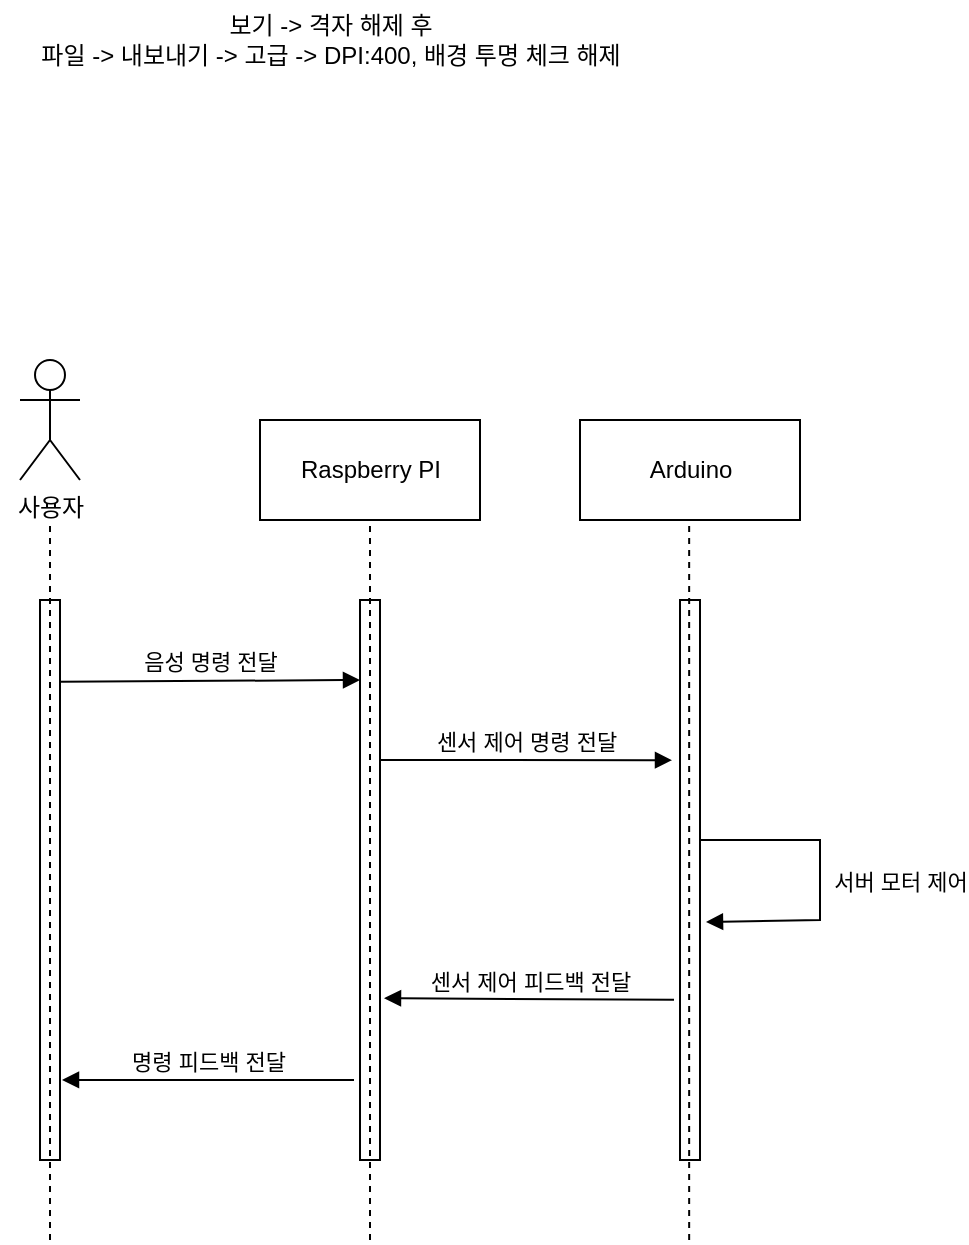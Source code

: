 <mxfile version="20.6.1" type="device" pages="10"><diagram id="wmLGv0TpYNgaJR1kt821" name="창문 제어기능"><mxGraphModel dx="981" dy="591" grid="0" gridSize="10" guides="1" tooltips="1" connect="1" arrows="1" fold="1" page="1" pageScale="1" pageWidth="1654" pageHeight="1169" math="0" shadow="0"><root><mxCell id="0"/><mxCell id="1" parent="0"/><mxCell id="s-R3d4tDaHIvIEphURRv-1" value="사용자" style="shape=umlActor;verticalLabelPosition=bottom;verticalAlign=top;html=1;outlineConnect=0;" vertex="1" parent="1"><mxGeometry x="270" y="280" width="30" height="60" as="geometry"/></mxCell><mxCell id="s-R3d4tDaHIvIEphURRv-2" value="" style="html=1;points=[];perimeter=orthogonalPerimeter;" vertex="1" parent="1"><mxGeometry x="280" y="400" width="10" height="280" as="geometry"/></mxCell><mxCell id="s-R3d4tDaHIvIEphURRv-3" value="" style="html=1;points=[];perimeter=orthogonalPerimeter;" vertex="1" parent="1"><mxGeometry x="440" y="400" width="10" height="280" as="geometry"/></mxCell><mxCell id="s-R3d4tDaHIvIEphURRv-4" value="" style="html=1;points=[];perimeter=orthogonalPerimeter;" vertex="1" parent="1"><mxGeometry x="600" y="400" width="10" height="280" as="geometry"/></mxCell><mxCell id="s-R3d4tDaHIvIEphURRv-5" value="Raspberry PI" style="html=1;" vertex="1" parent="1"><mxGeometry x="390" y="310" width="110" height="50" as="geometry"/></mxCell><mxCell id="s-R3d4tDaHIvIEphURRv-6" value="Arduino" style="html=1;" vertex="1" parent="1"><mxGeometry x="550" y="310" width="110" height="50" as="geometry"/></mxCell><mxCell id="s-R3d4tDaHIvIEphURRv-7" value="음성 명령 전달" style="html=1;verticalAlign=bottom;endArrow=block;rounded=0;exitX=1;exitY=0.146;exitDx=0;exitDy=0;exitPerimeter=0;" edge="1" parent="1" source="s-R3d4tDaHIvIEphURRv-2"><mxGeometry width="80" relative="1" as="geometry"><mxPoint x="300" y="440" as="sourcePoint"/><mxPoint x="440" y="440" as="targetPoint"/></mxGeometry></mxCell><mxCell id="s-R3d4tDaHIvIEphURRv-10" value="센서 제어 명령 전달" style="html=1;verticalAlign=bottom;endArrow=block;rounded=0;entryX=-0.4;entryY=0.286;entryDx=0;entryDy=0;entryPerimeter=0;" edge="1" parent="1" target="s-R3d4tDaHIvIEphURRv-4"><mxGeometry width="80" relative="1" as="geometry"><mxPoint x="450" y="480" as="sourcePoint"/><mxPoint x="530" y="480" as="targetPoint"/></mxGeometry></mxCell><mxCell id="s-R3d4tDaHIvIEphURRv-11" value="서버 모터 제어" style="html=1;verticalAlign=bottom;endArrow=block;rounded=0;entryX=1.3;entryY=0.575;entryDx=0;entryDy=0;entryPerimeter=0;" edge="1" parent="1" target="s-R3d4tDaHIvIEphURRv-4"><mxGeometry x="0.146" y="40" width="80" relative="1" as="geometry"><mxPoint x="610" y="520" as="sourcePoint"/><mxPoint x="620" y="560" as="targetPoint"/><Array as="points"><mxPoint x="670" y="520"/><mxPoint x="670" y="560"/></Array><mxPoint as="offset"/></mxGeometry></mxCell><mxCell id="s-R3d4tDaHIvIEphURRv-12" value="센서 제어 피드백 전달" style="html=1;verticalAlign=bottom;endArrow=block;rounded=0;exitX=-0.3;exitY=0.714;exitDx=0;exitDy=0;exitPerimeter=0;entryX=1.2;entryY=0.711;entryDx=0;entryDy=0;entryPerimeter=0;" edge="1" parent="1" source="s-R3d4tDaHIvIEphURRv-4" target="s-R3d4tDaHIvIEphURRv-3"><mxGeometry width="80" relative="1" as="geometry"><mxPoint x="480" y="530" as="sourcePoint"/><mxPoint x="560" y="530" as="targetPoint"/></mxGeometry></mxCell><mxCell id="s-R3d4tDaHIvIEphURRv-13" value="명령 피드백 전달" style="html=1;verticalAlign=bottom;endArrow=block;rounded=0;exitX=-0.3;exitY=0.857;exitDx=0;exitDy=0;exitPerimeter=0;entryX=1.1;entryY=0.857;entryDx=0;entryDy=0;entryPerimeter=0;" edge="1" parent="1" source="s-R3d4tDaHIvIEphURRv-3" target="s-R3d4tDaHIvIEphURRv-2"><mxGeometry width="80" relative="1" as="geometry"><mxPoint x="480" y="530" as="sourcePoint"/><mxPoint x="560" y="530" as="targetPoint"/></mxGeometry></mxCell><mxCell id="s-R3d4tDaHIvIEphURRv-14" value="" style="endArrow=none;dashed=1;html=1;rounded=0;" edge="1" parent="1"><mxGeometry width="50" height="50" relative="1" as="geometry"><mxPoint x="285" y="720" as="sourcePoint"/><mxPoint x="285" y="360" as="targetPoint"/></mxGeometry></mxCell><mxCell id="s-R3d4tDaHIvIEphURRv-15" value="" style="endArrow=none;dashed=1;html=1;rounded=0;entryX=0.5;entryY=1;entryDx=0;entryDy=0;" edge="1" parent="1" target="s-R3d4tDaHIvIEphURRv-5"><mxGeometry width="50" height="50" relative="1" as="geometry"><mxPoint x="445" y="720" as="sourcePoint"/><mxPoint x="440" y="360" as="targetPoint"/></mxGeometry></mxCell><mxCell id="s-R3d4tDaHIvIEphURRv-18" value="" style="endArrow=none;dashed=1;html=1;rounded=0;entryX=0.5;entryY=1;entryDx=0;entryDy=0;" edge="1" parent="1"><mxGeometry width="50" height="50" relative="1" as="geometry"><mxPoint x="604.58" y="720" as="sourcePoint"/><mxPoint x="604.58" y="360" as="targetPoint"/></mxGeometry></mxCell><mxCell id="-oqEJYpFoxQh2UPsrBzU-1" value="보기 -&amp;gt; 격자 해제 후&lt;br&gt;파일 -&amp;gt; 내보내기 -&amp;gt; 고급 -&amp;gt; DPI:400, 배경 투명 체크 해제" style="text;html=1;align=center;verticalAlign=middle;resizable=0;points=[];autosize=1;strokeColor=none;fillColor=none;" vertex="1" parent="1"><mxGeometry x="260" y="100" width="330" height="40" as="geometry"/></mxCell></root></mxGraphModel></diagram><diagram id="ioVEjk2s2WCafTVOoAMS" name="가스밸브제어기능"><mxGraphModel dx="1422" dy="857" grid="0" gridSize="10" guides="1" tooltips="1" connect="1" arrows="1" fold="1" page="1" pageScale="1" pageWidth="1654" pageHeight="1169" math="0" shadow="0"><root><mxCell id="0"/><mxCell id="1" parent="0"/><mxCell id="SidxQWTltb7V5ev3fZ7H-1" value="사용자" style="shape=umlActor;verticalLabelPosition=bottom;verticalAlign=top;html=1;outlineConnect=0;" vertex="1" parent="1"><mxGeometry x="270" y="280" width="30" height="60" as="geometry"/></mxCell><mxCell id="SidxQWTltb7V5ev3fZ7H-2" value="" style="html=1;points=[];perimeter=orthogonalPerimeter;" vertex="1" parent="1"><mxGeometry x="280" y="400" width="10" height="280" as="geometry"/></mxCell><mxCell id="SidxQWTltb7V5ev3fZ7H-3" value="" style="html=1;points=[];perimeter=orthogonalPerimeter;" vertex="1" parent="1"><mxGeometry x="440" y="400" width="10" height="280" as="geometry"/></mxCell><mxCell id="SidxQWTltb7V5ev3fZ7H-4" value="" style="html=1;points=[];perimeter=orthogonalPerimeter;" vertex="1" parent="1"><mxGeometry x="600" y="400" width="10" height="280" as="geometry"/></mxCell><mxCell id="SidxQWTltb7V5ev3fZ7H-5" value="Raspberry PI" style="html=1;" vertex="1" parent="1"><mxGeometry x="390" y="310" width="110" height="50" as="geometry"/></mxCell><mxCell id="SidxQWTltb7V5ev3fZ7H-6" value="Arduino" style="html=1;" vertex="1" parent="1"><mxGeometry x="550" y="310" width="110" height="50" as="geometry"/></mxCell><mxCell id="SidxQWTltb7V5ev3fZ7H-7" value="음성 명령 전달" style="html=1;verticalAlign=bottom;endArrow=block;rounded=0;exitX=1;exitY=0.146;exitDx=0;exitDy=0;exitPerimeter=0;" edge="1" parent="1" source="SidxQWTltb7V5ev3fZ7H-2"><mxGeometry width="80" relative="1" as="geometry"><mxPoint x="300" y="440" as="sourcePoint"/><mxPoint x="440" y="440" as="targetPoint"/></mxGeometry></mxCell><mxCell id="SidxQWTltb7V5ev3fZ7H-8" value="센서 제어 명령 전달" style="html=1;verticalAlign=bottom;endArrow=block;rounded=0;entryX=-0.4;entryY=0.286;entryDx=0;entryDy=0;entryPerimeter=0;" edge="1" parent="1" target="SidxQWTltb7V5ev3fZ7H-4"><mxGeometry width="80" relative="1" as="geometry"><mxPoint x="450" y="480" as="sourcePoint"/><mxPoint x="530" y="480" as="targetPoint"/></mxGeometry></mxCell><mxCell id="SidxQWTltb7V5ev3fZ7H-9" value="서버 모터 제어" style="html=1;verticalAlign=bottom;endArrow=block;rounded=0;entryX=1.3;entryY=0.575;entryDx=0;entryDy=0;entryPerimeter=0;" edge="1" parent="1" target="SidxQWTltb7V5ev3fZ7H-4"><mxGeometry x="0.146" y="40" width="80" relative="1" as="geometry"><mxPoint x="610" y="520" as="sourcePoint"/><mxPoint x="620" y="560" as="targetPoint"/><Array as="points"><mxPoint x="670" y="520"/><mxPoint x="670" y="560"/></Array><mxPoint as="offset"/></mxGeometry></mxCell><mxCell id="SidxQWTltb7V5ev3fZ7H-10" value="센서 제어 피드백 전달" style="html=1;verticalAlign=bottom;endArrow=block;rounded=0;exitX=-0.3;exitY=0.714;exitDx=0;exitDy=0;exitPerimeter=0;entryX=1.2;entryY=0.711;entryDx=0;entryDy=0;entryPerimeter=0;" edge="1" parent="1" source="SidxQWTltb7V5ev3fZ7H-4" target="SidxQWTltb7V5ev3fZ7H-3"><mxGeometry width="80" relative="1" as="geometry"><mxPoint x="480" y="530" as="sourcePoint"/><mxPoint x="560" y="530" as="targetPoint"/></mxGeometry></mxCell><mxCell id="SidxQWTltb7V5ev3fZ7H-11" value="명령 피드백 전달" style="html=1;verticalAlign=bottom;endArrow=block;rounded=0;exitX=-0.3;exitY=0.857;exitDx=0;exitDy=0;exitPerimeter=0;entryX=1.1;entryY=0.857;entryDx=0;entryDy=0;entryPerimeter=0;" edge="1" parent="1" source="SidxQWTltb7V5ev3fZ7H-3" target="SidxQWTltb7V5ev3fZ7H-2"><mxGeometry width="80" relative="1" as="geometry"><mxPoint x="480" y="530" as="sourcePoint"/><mxPoint x="560" y="530" as="targetPoint"/></mxGeometry></mxCell><mxCell id="SidxQWTltb7V5ev3fZ7H-12" value="" style="endArrow=none;dashed=1;html=1;rounded=0;" edge="1" parent="1"><mxGeometry width="50" height="50" relative="1" as="geometry"><mxPoint x="285" y="720" as="sourcePoint"/><mxPoint x="285" y="360.0" as="targetPoint"/></mxGeometry></mxCell><mxCell id="SidxQWTltb7V5ev3fZ7H-13" value="" style="endArrow=none;dashed=1;html=1;rounded=0;entryX=0.5;entryY=1;entryDx=0;entryDy=0;" edge="1" parent="1" target="SidxQWTltb7V5ev3fZ7H-5"><mxGeometry width="50" height="50" relative="1" as="geometry"><mxPoint x="445" y="720" as="sourcePoint"/><mxPoint x="440" y="360" as="targetPoint"/></mxGeometry></mxCell><mxCell id="SidxQWTltb7V5ev3fZ7H-14" value="" style="endArrow=none;dashed=1;html=1;rounded=0;entryX=0.5;entryY=1;entryDx=0;entryDy=0;" edge="1" parent="1"><mxGeometry width="50" height="50" relative="1" as="geometry"><mxPoint x="604.58" y="720" as="sourcePoint"/><mxPoint x="604.58" y="360.0" as="targetPoint"/></mxGeometry></mxCell></root></mxGraphModel></diagram><diagram id="BSpMbMLqYG1tWIs8rT67" name="LED 제어기능"><mxGraphModel dx="1422" dy="857" grid="1" gridSize="10" guides="1" tooltips="1" connect="1" arrows="1" fold="1" page="1" pageScale="1" pageWidth="1654" pageHeight="1169" math="0" shadow="0"><root><mxCell id="0"/><mxCell id="1" parent="0"/><mxCell id="K9AHszg3fq9dEasqpFyJ-1" value="사용자" style="shape=umlActor;verticalLabelPosition=bottom;verticalAlign=top;html=1;outlineConnect=0;" vertex="1" parent="1"><mxGeometry x="270" y="280" width="30" height="60" as="geometry"/></mxCell><mxCell id="K9AHszg3fq9dEasqpFyJ-2" value="" style="html=1;points=[];perimeter=orthogonalPerimeter;" vertex="1" parent="1"><mxGeometry x="280" y="400" width="10" height="280" as="geometry"/></mxCell><mxCell id="K9AHszg3fq9dEasqpFyJ-3" value="" style="html=1;points=[];perimeter=orthogonalPerimeter;" vertex="1" parent="1"><mxGeometry x="440" y="400" width="10" height="280" as="geometry"/></mxCell><mxCell id="K9AHszg3fq9dEasqpFyJ-4" value="" style="html=1;points=[];perimeter=orthogonalPerimeter;" vertex="1" parent="1"><mxGeometry x="600" y="400" width="10" height="280" as="geometry"/></mxCell><mxCell id="K9AHszg3fq9dEasqpFyJ-5" value="Raspberry PI" style="html=1;" vertex="1" parent="1"><mxGeometry x="390" y="310" width="110" height="50" as="geometry"/></mxCell><mxCell id="K9AHszg3fq9dEasqpFyJ-6" value="Arduino" style="html=1;" vertex="1" parent="1"><mxGeometry x="550" y="310" width="110" height="50" as="geometry"/></mxCell><mxCell id="K9AHszg3fq9dEasqpFyJ-7" value="음성 명령 전달" style="html=1;verticalAlign=bottom;endArrow=block;rounded=0;exitX=1;exitY=0.146;exitDx=0;exitDy=0;exitPerimeter=0;" edge="1" parent="1" source="K9AHszg3fq9dEasqpFyJ-2"><mxGeometry width="80" relative="1" as="geometry"><mxPoint x="300" y="440" as="sourcePoint"/><mxPoint x="440" y="440" as="targetPoint"/></mxGeometry></mxCell><mxCell id="K9AHszg3fq9dEasqpFyJ-8" value="센서 제어 명령 전달" style="html=1;verticalAlign=bottom;endArrow=block;rounded=0;entryX=-0.4;entryY=0.286;entryDx=0;entryDy=0;entryPerimeter=0;" edge="1" parent="1" target="K9AHszg3fq9dEasqpFyJ-4"><mxGeometry width="80" relative="1" as="geometry"><mxPoint x="450" y="480" as="sourcePoint"/><mxPoint x="530" y="480" as="targetPoint"/></mxGeometry></mxCell><mxCell id="K9AHszg3fq9dEasqpFyJ-9" value="서버 모터 제어" style="html=1;verticalAlign=bottom;endArrow=block;rounded=0;entryX=1.3;entryY=0.575;entryDx=0;entryDy=0;entryPerimeter=0;" edge="1" parent="1" target="K9AHszg3fq9dEasqpFyJ-4"><mxGeometry x="0.146" y="40" width="80" relative="1" as="geometry"><mxPoint x="610" y="520" as="sourcePoint"/><mxPoint x="620" y="560" as="targetPoint"/><Array as="points"><mxPoint x="670" y="520"/><mxPoint x="670" y="560"/></Array><mxPoint as="offset"/></mxGeometry></mxCell><mxCell id="K9AHszg3fq9dEasqpFyJ-10" value="센서 제어 피드백 전달" style="html=1;verticalAlign=bottom;endArrow=block;rounded=0;exitX=-0.3;exitY=0.714;exitDx=0;exitDy=0;exitPerimeter=0;entryX=1.2;entryY=0.711;entryDx=0;entryDy=0;entryPerimeter=0;" edge="1" parent="1" source="K9AHszg3fq9dEasqpFyJ-4" target="K9AHszg3fq9dEasqpFyJ-3"><mxGeometry width="80" relative="1" as="geometry"><mxPoint x="480" y="530" as="sourcePoint"/><mxPoint x="560" y="530" as="targetPoint"/></mxGeometry></mxCell><mxCell id="K9AHszg3fq9dEasqpFyJ-11" value="명령 피드백 전달" style="html=1;verticalAlign=bottom;endArrow=block;rounded=0;exitX=-0.3;exitY=0.857;exitDx=0;exitDy=0;exitPerimeter=0;entryX=1.1;entryY=0.857;entryDx=0;entryDy=0;entryPerimeter=0;" edge="1" parent="1" source="K9AHszg3fq9dEasqpFyJ-3" target="K9AHszg3fq9dEasqpFyJ-2"><mxGeometry width="80" relative="1" as="geometry"><mxPoint x="480" y="530" as="sourcePoint"/><mxPoint x="560" y="530" as="targetPoint"/></mxGeometry></mxCell><mxCell id="K9AHszg3fq9dEasqpFyJ-12" value="" style="endArrow=none;dashed=1;html=1;rounded=0;" edge="1" parent="1"><mxGeometry width="50" height="50" relative="1" as="geometry"><mxPoint x="285" y="720" as="sourcePoint"/><mxPoint x="285" y="360.0" as="targetPoint"/></mxGeometry></mxCell><mxCell id="K9AHszg3fq9dEasqpFyJ-13" value="" style="endArrow=none;dashed=1;html=1;rounded=0;entryX=0.5;entryY=1;entryDx=0;entryDy=0;" edge="1" parent="1" target="K9AHszg3fq9dEasqpFyJ-5"><mxGeometry width="50" height="50" relative="1" as="geometry"><mxPoint x="445" y="720" as="sourcePoint"/><mxPoint x="440" y="360" as="targetPoint"/></mxGeometry></mxCell><mxCell id="K9AHszg3fq9dEasqpFyJ-14" value="" style="endArrow=none;dashed=1;html=1;rounded=0;entryX=0.5;entryY=1;entryDx=0;entryDy=0;" edge="1" parent="1"><mxGeometry width="50" height="50" relative="1" as="geometry"><mxPoint x="604.58" y="720" as="sourcePoint"/><mxPoint x="604.58" y="360.0" as="targetPoint"/></mxGeometry></mxCell></root></mxGraphModel></diagram><diagram id="-Qe_w8yxti8tyBD8lEuj" name="냉, 난방기 제어 기능"><mxGraphModel dx="1422" dy="857" grid="1" gridSize="10" guides="1" tooltips="1" connect="1" arrows="1" fold="1" page="1" pageScale="1" pageWidth="1654" pageHeight="1169" math="0" shadow="0"><root><mxCell id="0"/><mxCell id="1" parent="0"/><mxCell id="srs47vGDPSLrpaXAWPYx-1" value="사용자" style="shape=umlActor;verticalLabelPosition=bottom;verticalAlign=top;html=1;outlineConnect=0;" vertex="1" parent="1"><mxGeometry x="270" y="280" width="30" height="60" as="geometry"/></mxCell><mxCell id="srs47vGDPSLrpaXAWPYx-2" value="" style="html=1;points=[];perimeter=orthogonalPerimeter;" vertex="1" parent="1"><mxGeometry x="280" y="400" width="10" height="280" as="geometry"/></mxCell><mxCell id="srs47vGDPSLrpaXAWPYx-3" value="" style="html=1;points=[];perimeter=orthogonalPerimeter;" vertex="1" parent="1"><mxGeometry x="440" y="400" width="10" height="280" as="geometry"/></mxCell><mxCell id="srs47vGDPSLrpaXAWPYx-4" value="" style="html=1;points=[];perimeter=orthogonalPerimeter;" vertex="1" parent="1"><mxGeometry x="600" y="400" width="10" height="280" as="geometry"/></mxCell><mxCell id="srs47vGDPSLrpaXAWPYx-5" value="Raspberry PI" style="html=1;" vertex="1" parent="1"><mxGeometry x="390" y="310" width="110" height="50" as="geometry"/></mxCell><mxCell id="srs47vGDPSLrpaXAWPYx-6" value="Arduino" style="html=1;" vertex="1" parent="1"><mxGeometry x="550" y="310" width="110" height="50" as="geometry"/></mxCell><mxCell id="srs47vGDPSLrpaXAWPYx-7" value="음성 명령 전달" style="html=1;verticalAlign=bottom;endArrow=block;rounded=0;exitX=1;exitY=0.146;exitDx=0;exitDy=0;exitPerimeter=0;" edge="1" parent="1" source="srs47vGDPSLrpaXAWPYx-2"><mxGeometry width="80" relative="1" as="geometry"><mxPoint x="300" y="440" as="sourcePoint"/><mxPoint x="440" y="440" as="targetPoint"/></mxGeometry></mxCell><mxCell id="srs47vGDPSLrpaXAWPYx-8" value="센서 제어 명령 전달" style="html=1;verticalAlign=bottom;endArrow=block;rounded=0;entryX=-0.4;entryY=0.286;entryDx=0;entryDy=0;entryPerimeter=0;" edge="1" parent="1" target="srs47vGDPSLrpaXAWPYx-4"><mxGeometry width="80" relative="1" as="geometry"><mxPoint x="450" y="480" as="sourcePoint"/><mxPoint x="530" y="480" as="targetPoint"/></mxGeometry></mxCell><mxCell id="srs47vGDPSLrpaXAWPYx-9" value="서버 모터 제어" style="html=1;verticalAlign=bottom;endArrow=block;rounded=0;entryX=1.3;entryY=0.575;entryDx=0;entryDy=0;entryPerimeter=0;" edge="1" parent="1" target="srs47vGDPSLrpaXAWPYx-4"><mxGeometry x="0.146" y="40" width="80" relative="1" as="geometry"><mxPoint x="610" y="520" as="sourcePoint"/><mxPoint x="620" y="560" as="targetPoint"/><Array as="points"><mxPoint x="670" y="520"/><mxPoint x="670" y="560"/></Array><mxPoint as="offset"/></mxGeometry></mxCell><mxCell id="srs47vGDPSLrpaXAWPYx-10" value="센서 제어 피드백 전달" style="html=1;verticalAlign=bottom;endArrow=block;rounded=0;exitX=-0.3;exitY=0.714;exitDx=0;exitDy=0;exitPerimeter=0;entryX=1.2;entryY=0.711;entryDx=0;entryDy=0;entryPerimeter=0;" edge="1" parent="1" source="srs47vGDPSLrpaXAWPYx-4" target="srs47vGDPSLrpaXAWPYx-3"><mxGeometry width="80" relative="1" as="geometry"><mxPoint x="480" y="530" as="sourcePoint"/><mxPoint x="560" y="530" as="targetPoint"/></mxGeometry></mxCell><mxCell id="srs47vGDPSLrpaXAWPYx-11" value="명령 피드백 전달" style="html=1;verticalAlign=bottom;endArrow=block;rounded=0;exitX=-0.3;exitY=0.857;exitDx=0;exitDy=0;exitPerimeter=0;entryX=1.1;entryY=0.857;entryDx=0;entryDy=0;entryPerimeter=0;" edge="1" parent="1" source="srs47vGDPSLrpaXAWPYx-3" target="srs47vGDPSLrpaXAWPYx-2"><mxGeometry width="80" relative="1" as="geometry"><mxPoint x="480" y="530" as="sourcePoint"/><mxPoint x="560" y="530" as="targetPoint"/></mxGeometry></mxCell><mxCell id="srs47vGDPSLrpaXAWPYx-12" value="" style="endArrow=none;dashed=1;html=1;rounded=0;" edge="1" parent="1"><mxGeometry width="50" height="50" relative="1" as="geometry"><mxPoint x="285" y="720" as="sourcePoint"/><mxPoint x="285" y="360.0" as="targetPoint"/></mxGeometry></mxCell><mxCell id="srs47vGDPSLrpaXAWPYx-13" value="" style="endArrow=none;dashed=1;html=1;rounded=0;entryX=0.5;entryY=1;entryDx=0;entryDy=0;" edge="1" parent="1" target="srs47vGDPSLrpaXAWPYx-5"><mxGeometry width="50" height="50" relative="1" as="geometry"><mxPoint x="445" y="720" as="sourcePoint"/><mxPoint x="440" y="360" as="targetPoint"/></mxGeometry></mxCell><mxCell id="srs47vGDPSLrpaXAWPYx-14" value="" style="endArrow=none;dashed=1;html=1;rounded=0;entryX=0.5;entryY=1;entryDx=0;entryDy=0;" edge="1" parent="1"><mxGeometry width="50" height="50" relative="1" as="geometry"><mxPoint x="604.58" y="720" as="sourcePoint"/><mxPoint x="604.58" y="360.0" as="targetPoint"/></mxGeometry></mxCell></root></mxGraphModel></diagram><diagram id="wkYfzSZodw36_OBuXjya" name="가습, 제습기 제어기능"><mxGraphModel dx="1422" dy="857" grid="1" gridSize="10" guides="1" tooltips="1" connect="1" arrows="1" fold="1" page="1" pageScale="1" pageWidth="1654" pageHeight="1169" math="0" shadow="0"><root><mxCell id="0"/><mxCell id="1" parent="0"/><mxCell id="QVl2CtZpaPQ177kv24lc-1" value="사용자" style="shape=umlActor;verticalLabelPosition=bottom;verticalAlign=top;html=1;outlineConnect=0;" vertex="1" parent="1"><mxGeometry x="270" y="280" width="30" height="60" as="geometry"/></mxCell><mxCell id="QVl2CtZpaPQ177kv24lc-2" value="" style="html=1;points=[];perimeter=orthogonalPerimeter;" vertex="1" parent="1"><mxGeometry x="280" y="400" width="10" height="280" as="geometry"/></mxCell><mxCell id="QVl2CtZpaPQ177kv24lc-3" value="" style="html=1;points=[];perimeter=orthogonalPerimeter;" vertex="1" parent="1"><mxGeometry x="440" y="400" width="10" height="280" as="geometry"/></mxCell><mxCell id="QVl2CtZpaPQ177kv24lc-4" value="" style="html=1;points=[];perimeter=orthogonalPerimeter;" vertex="1" parent="1"><mxGeometry x="600" y="400" width="10" height="280" as="geometry"/></mxCell><mxCell id="QVl2CtZpaPQ177kv24lc-5" value="Raspberry PI" style="html=1;" vertex="1" parent="1"><mxGeometry x="390" y="310" width="110" height="50" as="geometry"/></mxCell><mxCell id="QVl2CtZpaPQ177kv24lc-6" value="Arduino" style="html=1;" vertex="1" parent="1"><mxGeometry x="550" y="310" width="110" height="50" as="geometry"/></mxCell><mxCell id="QVl2CtZpaPQ177kv24lc-7" value="음성 명령 전달" style="html=1;verticalAlign=bottom;endArrow=block;rounded=0;exitX=1;exitY=0.146;exitDx=0;exitDy=0;exitPerimeter=0;" edge="1" parent="1" source="QVl2CtZpaPQ177kv24lc-2"><mxGeometry width="80" relative="1" as="geometry"><mxPoint x="300" y="440" as="sourcePoint"/><mxPoint x="440" y="440" as="targetPoint"/></mxGeometry></mxCell><mxCell id="QVl2CtZpaPQ177kv24lc-8" value="센서 제어 명령 전달" style="html=1;verticalAlign=bottom;endArrow=block;rounded=0;entryX=-0.4;entryY=0.286;entryDx=0;entryDy=0;entryPerimeter=0;" edge="1" parent="1" target="QVl2CtZpaPQ177kv24lc-4"><mxGeometry width="80" relative="1" as="geometry"><mxPoint x="450" y="480" as="sourcePoint"/><mxPoint x="530" y="480" as="targetPoint"/></mxGeometry></mxCell><mxCell id="QVl2CtZpaPQ177kv24lc-9" value="서버 모터 제어" style="html=1;verticalAlign=bottom;endArrow=block;rounded=0;entryX=1.3;entryY=0.575;entryDx=0;entryDy=0;entryPerimeter=0;" edge="1" parent="1" target="QVl2CtZpaPQ177kv24lc-4"><mxGeometry x="0.146" y="40" width="80" relative="1" as="geometry"><mxPoint x="610" y="520" as="sourcePoint"/><mxPoint x="620" y="560" as="targetPoint"/><Array as="points"><mxPoint x="670" y="520"/><mxPoint x="670" y="560"/></Array><mxPoint as="offset"/></mxGeometry></mxCell><mxCell id="QVl2CtZpaPQ177kv24lc-10" value="센서 제어 피드백 전달" style="html=1;verticalAlign=bottom;endArrow=block;rounded=0;exitX=-0.3;exitY=0.714;exitDx=0;exitDy=0;exitPerimeter=0;entryX=1.2;entryY=0.711;entryDx=0;entryDy=0;entryPerimeter=0;" edge="1" parent="1" source="QVl2CtZpaPQ177kv24lc-4" target="QVl2CtZpaPQ177kv24lc-3"><mxGeometry width="80" relative="1" as="geometry"><mxPoint x="480" y="530" as="sourcePoint"/><mxPoint x="560" y="530" as="targetPoint"/></mxGeometry></mxCell><mxCell id="QVl2CtZpaPQ177kv24lc-11" value="명령 피드백 전달" style="html=1;verticalAlign=bottom;endArrow=block;rounded=0;exitX=-0.3;exitY=0.857;exitDx=0;exitDy=0;exitPerimeter=0;entryX=1.1;entryY=0.857;entryDx=0;entryDy=0;entryPerimeter=0;" edge="1" parent="1" source="QVl2CtZpaPQ177kv24lc-3" target="QVl2CtZpaPQ177kv24lc-2"><mxGeometry width="80" relative="1" as="geometry"><mxPoint x="480" y="530" as="sourcePoint"/><mxPoint x="560" y="530" as="targetPoint"/></mxGeometry></mxCell><mxCell id="QVl2CtZpaPQ177kv24lc-12" value="" style="endArrow=none;dashed=1;html=1;rounded=0;" edge="1" parent="1"><mxGeometry width="50" height="50" relative="1" as="geometry"><mxPoint x="285" y="720" as="sourcePoint"/><mxPoint x="285" y="360.0" as="targetPoint"/></mxGeometry></mxCell><mxCell id="QVl2CtZpaPQ177kv24lc-13" value="" style="endArrow=none;dashed=1;html=1;rounded=0;entryX=0.5;entryY=1;entryDx=0;entryDy=0;" edge="1" parent="1" target="QVl2CtZpaPQ177kv24lc-5"><mxGeometry width="50" height="50" relative="1" as="geometry"><mxPoint x="445" y="720" as="sourcePoint"/><mxPoint x="440" y="360" as="targetPoint"/></mxGeometry></mxCell><mxCell id="QVl2CtZpaPQ177kv24lc-14" value="" style="endArrow=none;dashed=1;html=1;rounded=0;entryX=0.5;entryY=1;entryDx=0;entryDy=0;" edge="1" parent="1"><mxGeometry width="50" height="50" relative="1" as="geometry"><mxPoint x="604.58" y="720" as="sourcePoint"/><mxPoint x="604.58" y="360.0" as="targetPoint"/></mxGeometry></mxCell></root></mxGraphModel></diagram><diagram id="n67Bf7GbfFgloxKNZGeM" name="음악스트리밍"><mxGraphModel dx="1422" dy="857" grid="1" gridSize="10" guides="1" tooltips="1" connect="1" arrows="1" fold="1" page="1" pageScale="1" pageWidth="1654" pageHeight="1169" math="0" shadow="0"><root><mxCell id="0"/><mxCell id="1" parent="0"/><mxCell id="7FmvX9Q9sjU2NqMEX_7m-1" value="사용자" style="shape=umlActor;verticalLabelPosition=bottom;verticalAlign=top;html=1;outlineConnect=0;" vertex="1" parent="1"><mxGeometry x="270" y="280" width="30" height="60" as="geometry"/></mxCell><mxCell id="7FmvX9Q9sjU2NqMEX_7m-2" value="" style="html=1;points=[];perimeter=orthogonalPerimeter;" vertex="1" parent="1"><mxGeometry x="280" y="400" width="10" height="280" as="geometry"/></mxCell><mxCell id="7FmvX9Q9sjU2NqMEX_7m-3" value="" style="html=1;points=[];perimeter=orthogonalPerimeter;" vertex="1" parent="1"><mxGeometry x="440" y="400" width="10" height="280" as="geometry"/></mxCell><mxCell id="7FmvX9Q9sjU2NqMEX_7m-4" value="" style="html=1;points=[];perimeter=orthogonalPerimeter;" vertex="1" parent="1"><mxGeometry x="600" y="400" width="10" height="280" as="geometry"/></mxCell><mxCell id="7FmvX9Q9sjU2NqMEX_7m-5" value="Raspberry PI" style="html=1;" vertex="1" parent="1"><mxGeometry x="390" y="310" width="110" height="50" as="geometry"/></mxCell><mxCell id="7FmvX9Q9sjU2NqMEX_7m-6" value="Arduino" style="html=1;" vertex="1" parent="1"><mxGeometry x="550" y="310" width="110" height="50" as="geometry"/></mxCell><mxCell id="7FmvX9Q9sjU2NqMEX_7m-7" value="음성 명령 전달" style="html=1;verticalAlign=bottom;endArrow=block;rounded=0;exitX=1;exitY=0.146;exitDx=0;exitDy=0;exitPerimeter=0;" edge="1" parent="1" source="7FmvX9Q9sjU2NqMEX_7m-2"><mxGeometry width="80" relative="1" as="geometry"><mxPoint x="300" y="440" as="sourcePoint"/><mxPoint x="440" y="440" as="targetPoint"/></mxGeometry></mxCell><mxCell id="7FmvX9Q9sjU2NqMEX_7m-8" value="센서 제어 명령 전달" style="html=1;verticalAlign=bottom;endArrow=block;rounded=0;entryX=-0.4;entryY=0.286;entryDx=0;entryDy=0;entryPerimeter=0;" edge="1" parent="1" target="7FmvX9Q9sjU2NqMEX_7m-4"><mxGeometry width="80" relative="1" as="geometry"><mxPoint x="450" y="480" as="sourcePoint"/><mxPoint x="530" y="480" as="targetPoint"/></mxGeometry></mxCell><mxCell id="7FmvX9Q9sjU2NqMEX_7m-9" value="서버 모터 제어" style="html=1;verticalAlign=bottom;endArrow=block;rounded=0;entryX=1.3;entryY=0.575;entryDx=0;entryDy=0;entryPerimeter=0;" edge="1" parent="1" target="7FmvX9Q9sjU2NqMEX_7m-4"><mxGeometry x="0.146" y="40" width="80" relative="1" as="geometry"><mxPoint x="610" y="520" as="sourcePoint"/><mxPoint x="620" y="560" as="targetPoint"/><Array as="points"><mxPoint x="670" y="520"/><mxPoint x="670" y="560"/></Array><mxPoint as="offset"/></mxGeometry></mxCell><mxCell id="7FmvX9Q9sjU2NqMEX_7m-10" value="센서 제어 피드백 전달" style="html=1;verticalAlign=bottom;endArrow=block;rounded=0;exitX=-0.3;exitY=0.714;exitDx=0;exitDy=0;exitPerimeter=0;entryX=1.2;entryY=0.711;entryDx=0;entryDy=0;entryPerimeter=0;" edge="1" parent="1" source="7FmvX9Q9sjU2NqMEX_7m-4" target="7FmvX9Q9sjU2NqMEX_7m-3"><mxGeometry width="80" relative="1" as="geometry"><mxPoint x="480" y="530" as="sourcePoint"/><mxPoint x="560" y="530" as="targetPoint"/></mxGeometry></mxCell><mxCell id="7FmvX9Q9sjU2NqMEX_7m-11" value="명령 피드백 전달" style="html=1;verticalAlign=bottom;endArrow=block;rounded=0;exitX=-0.3;exitY=0.857;exitDx=0;exitDy=0;exitPerimeter=0;entryX=1.1;entryY=0.857;entryDx=0;entryDy=0;entryPerimeter=0;" edge="1" parent="1" source="7FmvX9Q9sjU2NqMEX_7m-3" target="7FmvX9Q9sjU2NqMEX_7m-2"><mxGeometry width="80" relative="1" as="geometry"><mxPoint x="480" y="530" as="sourcePoint"/><mxPoint x="560" y="530" as="targetPoint"/></mxGeometry></mxCell><mxCell id="7FmvX9Q9sjU2NqMEX_7m-12" value="" style="endArrow=none;dashed=1;html=1;rounded=0;" edge="1" parent="1"><mxGeometry width="50" height="50" relative="1" as="geometry"><mxPoint x="285" y="720" as="sourcePoint"/><mxPoint x="285" y="360.0" as="targetPoint"/></mxGeometry></mxCell><mxCell id="7FmvX9Q9sjU2NqMEX_7m-13" value="" style="endArrow=none;dashed=1;html=1;rounded=0;entryX=0.5;entryY=1;entryDx=0;entryDy=0;" edge="1" parent="1" target="7FmvX9Q9sjU2NqMEX_7m-5"><mxGeometry width="50" height="50" relative="1" as="geometry"><mxPoint x="445" y="720" as="sourcePoint"/><mxPoint x="440" y="360" as="targetPoint"/></mxGeometry></mxCell><mxCell id="7FmvX9Q9sjU2NqMEX_7m-14" value="" style="endArrow=none;dashed=1;html=1;rounded=0;entryX=0.5;entryY=1;entryDx=0;entryDy=0;" edge="1" parent="1"><mxGeometry width="50" height="50" relative="1" as="geometry"><mxPoint x="604.58" y="720" as="sourcePoint"/><mxPoint x="604.58" y="360.0" as="targetPoint"/></mxGeometry></mxCell></root></mxGraphModel></diagram><diagram id="x5aH5kUIpEPy5GpXtgSy" name="알람 설정"><mxGraphModel dx="1422" dy="857" grid="1" gridSize="10" guides="1" tooltips="1" connect="1" arrows="1" fold="1" page="1" pageScale="1" pageWidth="1654" pageHeight="1169" math="0" shadow="0"><root><mxCell id="0"/><mxCell id="1" parent="0"/><mxCell id="vYh9DEahrr9_kSxm2gQh-1" value="사용자" style="shape=umlActor;verticalLabelPosition=bottom;verticalAlign=top;html=1;outlineConnect=0;" vertex="1" parent="1"><mxGeometry x="270" y="280" width="30" height="60" as="geometry"/></mxCell><mxCell id="vYh9DEahrr9_kSxm2gQh-2" value="" style="html=1;points=[];perimeter=orthogonalPerimeter;" vertex="1" parent="1"><mxGeometry x="280" y="400" width="10" height="280" as="geometry"/></mxCell><mxCell id="vYh9DEahrr9_kSxm2gQh-3" value="" style="html=1;points=[];perimeter=orthogonalPerimeter;" vertex="1" parent="1"><mxGeometry x="440" y="400" width="10" height="280" as="geometry"/></mxCell><mxCell id="vYh9DEahrr9_kSxm2gQh-4" value="" style="html=1;points=[];perimeter=orthogonalPerimeter;" vertex="1" parent="1"><mxGeometry x="600" y="400" width="10" height="280" as="geometry"/></mxCell><mxCell id="vYh9DEahrr9_kSxm2gQh-5" value="Raspberry PI" style="html=1;" vertex="1" parent="1"><mxGeometry x="390" y="310" width="110" height="50" as="geometry"/></mxCell><mxCell id="vYh9DEahrr9_kSxm2gQh-6" value="Arduino" style="html=1;" vertex="1" parent="1"><mxGeometry x="550" y="310" width="110" height="50" as="geometry"/></mxCell><mxCell id="vYh9DEahrr9_kSxm2gQh-7" value="음성 명령 전달" style="html=1;verticalAlign=bottom;endArrow=block;rounded=0;exitX=1;exitY=0.146;exitDx=0;exitDy=0;exitPerimeter=0;" edge="1" parent="1" source="vYh9DEahrr9_kSxm2gQh-2"><mxGeometry width="80" relative="1" as="geometry"><mxPoint x="300" y="440" as="sourcePoint"/><mxPoint x="440" y="440" as="targetPoint"/></mxGeometry></mxCell><mxCell id="vYh9DEahrr9_kSxm2gQh-8" value="센서 제어 명령 전달" style="html=1;verticalAlign=bottom;endArrow=block;rounded=0;entryX=-0.4;entryY=0.286;entryDx=0;entryDy=0;entryPerimeter=0;" edge="1" parent="1" target="vYh9DEahrr9_kSxm2gQh-4"><mxGeometry width="80" relative="1" as="geometry"><mxPoint x="450" y="480" as="sourcePoint"/><mxPoint x="530" y="480" as="targetPoint"/></mxGeometry></mxCell><mxCell id="vYh9DEahrr9_kSxm2gQh-9" value="서버 모터 제어" style="html=1;verticalAlign=bottom;endArrow=block;rounded=0;entryX=1.3;entryY=0.575;entryDx=0;entryDy=0;entryPerimeter=0;" edge="1" parent="1" target="vYh9DEahrr9_kSxm2gQh-4"><mxGeometry x="0.146" y="40" width="80" relative="1" as="geometry"><mxPoint x="610" y="520" as="sourcePoint"/><mxPoint x="620" y="560" as="targetPoint"/><Array as="points"><mxPoint x="670" y="520"/><mxPoint x="670" y="560"/></Array><mxPoint as="offset"/></mxGeometry></mxCell><mxCell id="vYh9DEahrr9_kSxm2gQh-10" value="센서 제어 피드백 전달" style="html=1;verticalAlign=bottom;endArrow=block;rounded=0;exitX=-0.3;exitY=0.714;exitDx=0;exitDy=0;exitPerimeter=0;entryX=1.2;entryY=0.711;entryDx=0;entryDy=0;entryPerimeter=0;" edge="1" parent="1" source="vYh9DEahrr9_kSxm2gQh-4" target="vYh9DEahrr9_kSxm2gQh-3"><mxGeometry width="80" relative="1" as="geometry"><mxPoint x="480" y="530" as="sourcePoint"/><mxPoint x="560" y="530" as="targetPoint"/></mxGeometry></mxCell><mxCell id="vYh9DEahrr9_kSxm2gQh-11" value="명령 피드백 전달" style="html=1;verticalAlign=bottom;endArrow=block;rounded=0;exitX=-0.3;exitY=0.857;exitDx=0;exitDy=0;exitPerimeter=0;entryX=1.1;entryY=0.857;entryDx=0;entryDy=0;entryPerimeter=0;" edge="1" parent="1" source="vYh9DEahrr9_kSxm2gQh-3" target="vYh9DEahrr9_kSxm2gQh-2"><mxGeometry width="80" relative="1" as="geometry"><mxPoint x="480" y="530" as="sourcePoint"/><mxPoint x="560" y="530" as="targetPoint"/></mxGeometry></mxCell><mxCell id="vYh9DEahrr9_kSxm2gQh-12" value="" style="endArrow=none;dashed=1;html=1;rounded=0;" edge="1" parent="1"><mxGeometry width="50" height="50" relative="1" as="geometry"><mxPoint x="285" y="720" as="sourcePoint"/><mxPoint x="285" y="360.0" as="targetPoint"/></mxGeometry></mxCell><mxCell id="vYh9DEahrr9_kSxm2gQh-13" value="" style="endArrow=none;dashed=1;html=1;rounded=0;entryX=0.5;entryY=1;entryDx=0;entryDy=0;" edge="1" parent="1" target="vYh9DEahrr9_kSxm2gQh-5"><mxGeometry width="50" height="50" relative="1" as="geometry"><mxPoint x="445" y="720" as="sourcePoint"/><mxPoint x="440" y="360" as="targetPoint"/></mxGeometry></mxCell><mxCell id="vYh9DEahrr9_kSxm2gQh-14" value="" style="endArrow=none;dashed=1;html=1;rounded=0;entryX=0.5;entryY=1;entryDx=0;entryDy=0;" edge="1" parent="1"><mxGeometry width="50" height="50" relative="1" as="geometry"><mxPoint x="604.58" y="720" as="sourcePoint"/><mxPoint x="604.58" y="360.0" as="targetPoint"/></mxGeometry></mxCell></root></mxGraphModel></diagram><diagram id="YnqeAemQqsVi3QXR91ob" name="날씨 조회"><mxGraphModel dx="1422" dy="857" grid="1" gridSize="10" guides="1" tooltips="1" connect="1" arrows="1" fold="1" page="1" pageScale="1" pageWidth="1654" pageHeight="1169" math="0" shadow="0"><root><mxCell id="0"/><mxCell id="1" parent="0"/><mxCell id="khRX7pxrgZ5DRzd-2GDr-1" value="사용자" style="shape=umlActor;verticalLabelPosition=bottom;verticalAlign=top;html=1;outlineConnect=0;" vertex="1" parent="1"><mxGeometry x="270" y="280" width="30" height="60" as="geometry"/></mxCell><mxCell id="khRX7pxrgZ5DRzd-2GDr-2" value="" style="html=1;points=[];perimeter=orthogonalPerimeter;" vertex="1" parent="1"><mxGeometry x="280" y="400" width="10" height="280" as="geometry"/></mxCell><mxCell id="khRX7pxrgZ5DRzd-2GDr-3" value="" style="html=1;points=[];perimeter=orthogonalPerimeter;" vertex="1" parent="1"><mxGeometry x="440" y="400" width="10" height="280" as="geometry"/></mxCell><mxCell id="khRX7pxrgZ5DRzd-2GDr-4" value="" style="html=1;points=[];perimeter=orthogonalPerimeter;" vertex="1" parent="1"><mxGeometry x="600" y="400" width="10" height="280" as="geometry"/></mxCell><mxCell id="khRX7pxrgZ5DRzd-2GDr-5" value="Raspberry PI" style="html=1;" vertex="1" parent="1"><mxGeometry x="390" y="310" width="110" height="50" as="geometry"/></mxCell><mxCell id="khRX7pxrgZ5DRzd-2GDr-6" value="Arduino" style="html=1;" vertex="1" parent="1"><mxGeometry x="550" y="310" width="110" height="50" as="geometry"/></mxCell><mxCell id="khRX7pxrgZ5DRzd-2GDr-7" value="음성 명령 전달" style="html=1;verticalAlign=bottom;endArrow=block;rounded=0;exitX=1;exitY=0.146;exitDx=0;exitDy=0;exitPerimeter=0;" edge="1" parent="1" source="khRX7pxrgZ5DRzd-2GDr-2"><mxGeometry width="80" relative="1" as="geometry"><mxPoint x="300" y="440" as="sourcePoint"/><mxPoint x="440" y="440" as="targetPoint"/></mxGeometry></mxCell><mxCell id="khRX7pxrgZ5DRzd-2GDr-8" value="센서 제어 명령 전달" style="html=1;verticalAlign=bottom;endArrow=block;rounded=0;entryX=-0.4;entryY=0.286;entryDx=0;entryDy=0;entryPerimeter=0;" edge="1" parent="1" target="khRX7pxrgZ5DRzd-2GDr-4"><mxGeometry width="80" relative="1" as="geometry"><mxPoint x="450" y="480" as="sourcePoint"/><mxPoint x="530" y="480" as="targetPoint"/></mxGeometry></mxCell><mxCell id="khRX7pxrgZ5DRzd-2GDr-9" value="서버 모터 제어" style="html=1;verticalAlign=bottom;endArrow=block;rounded=0;entryX=1.3;entryY=0.575;entryDx=0;entryDy=0;entryPerimeter=0;" edge="1" parent="1" target="khRX7pxrgZ5DRzd-2GDr-4"><mxGeometry x="0.146" y="40" width="80" relative="1" as="geometry"><mxPoint x="610" y="520" as="sourcePoint"/><mxPoint x="620" y="560" as="targetPoint"/><Array as="points"><mxPoint x="670" y="520"/><mxPoint x="670" y="560"/></Array><mxPoint as="offset"/></mxGeometry></mxCell><mxCell id="khRX7pxrgZ5DRzd-2GDr-10" value="센서 제어 피드백 전달" style="html=1;verticalAlign=bottom;endArrow=block;rounded=0;exitX=-0.3;exitY=0.714;exitDx=0;exitDy=0;exitPerimeter=0;entryX=1.2;entryY=0.711;entryDx=0;entryDy=0;entryPerimeter=0;" edge="1" parent="1" source="khRX7pxrgZ5DRzd-2GDr-4" target="khRX7pxrgZ5DRzd-2GDr-3"><mxGeometry width="80" relative="1" as="geometry"><mxPoint x="480" y="530" as="sourcePoint"/><mxPoint x="560" y="530" as="targetPoint"/></mxGeometry></mxCell><mxCell id="khRX7pxrgZ5DRzd-2GDr-11" value="명령 피드백 전달" style="html=1;verticalAlign=bottom;endArrow=block;rounded=0;exitX=-0.3;exitY=0.857;exitDx=0;exitDy=0;exitPerimeter=0;entryX=1.1;entryY=0.857;entryDx=0;entryDy=0;entryPerimeter=0;" edge="1" parent="1" source="khRX7pxrgZ5DRzd-2GDr-3" target="khRX7pxrgZ5DRzd-2GDr-2"><mxGeometry width="80" relative="1" as="geometry"><mxPoint x="480" y="530" as="sourcePoint"/><mxPoint x="560" y="530" as="targetPoint"/></mxGeometry></mxCell><mxCell id="khRX7pxrgZ5DRzd-2GDr-12" value="" style="endArrow=none;dashed=1;html=1;rounded=0;" edge="1" parent="1"><mxGeometry width="50" height="50" relative="1" as="geometry"><mxPoint x="285" y="720" as="sourcePoint"/><mxPoint x="285" y="360.0" as="targetPoint"/></mxGeometry></mxCell><mxCell id="khRX7pxrgZ5DRzd-2GDr-13" value="" style="endArrow=none;dashed=1;html=1;rounded=0;entryX=0.5;entryY=1;entryDx=0;entryDy=0;" edge="1" parent="1" target="khRX7pxrgZ5DRzd-2GDr-5"><mxGeometry width="50" height="50" relative="1" as="geometry"><mxPoint x="445" y="720" as="sourcePoint"/><mxPoint x="440" y="360" as="targetPoint"/></mxGeometry></mxCell><mxCell id="khRX7pxrgZ5DRzd-2GDr-14" value="" style="endArrow=none;dashed=1;html=1;rounded=0;entryX=0.5;entryY=1;entryDx=0;entryDy=0;" edge="1" parent="1"><mxGeometry width="50" height="50" relative="1" as="geometry"><mxPoint x="604.58" y="720" as="sourcePoint"/><mxPoint x="604.58" y="360.0" as="targetPoint"/></mxGeometry></mxCell></root></mxGraphModel></diagram><diagram id="IvuKprYQs74Kq_SahbG3" name="음성인식"><mxGraphModel dx="1422" dy="857" grid="1" gridSize="10" guides="1" tooltips="1" connect="1" arrows="1" fold="1" page="1" pageScale="1" pageWidth="1654" pageHeight="1169" math="0" shadow="0"><root><mxCell id="0"/><mxCell id="1" parent="0"/><mxCell id="XSGzX5kyLJ_7MxaV_jSj-1" value="사용자" style="shape=umlActor;verticalLabelPosition=bottom;verticalAlign=top;html=1;outlineConnect=0;" vertex="1" parent="1"><mxGeometry x="270" y="280" width="30" height="60" as="geometry"/></mxCell><mxCell id="XSGzX5kyLJ_7MxaV_jSj-2" value="" style="html=1;points=[];perimeter=orthogonalPerimeter;" vertex="1" parent="1"><mxGeometry x="280" y="400" width="10" height="280" as="geometry"/></mxCell><mxCell id="XSGzX5kyLJ_7MxaV_jSj-3" value="" style="html=1;points=[];perimeter=orthogonalPerimeter;" vertex="1" parent="1"><mxGeometry x="440" y="400" width="10" height="280" as="geometry"/></mxCell><mxCell id="XSGzX5kyLJ_7MxaV_jSj-4" value="" style="html=1;points=[];perimeter=orthogonalPerimeter;" vertex="1" parent="1"><mxGeometry x="600" y="400" width="10" height="280" as="geometry"/></mxCell><mxCell id="XSGzX5kyLJ_7MxaV_jSj-5" value="Raspberry PI" style="html=1;" vertex="1" parent="1"><mxGeometry x="390" y="310" width="110" height="50" as="geometry"/></mxCell><mxCell id="XSGzX5kyLJ_7MxaV_jSj-6" value="Arduino" style="html=1;" vertex="1" parent="1"><mxGeometry x="550" y="310" width="110" height="50" as="geometry"/></mxCell><mxCell id="XSGzX5kyLJ_7MxaV_jSj-7" value="음성 명령 전달" style="html=1;verticalAlign=bottom;endArrow=block;rounded=0;exitX=1;exitY=0.146;exitDx=0;exitDy=0;exitPerimeter=0;" edge="1" parent="1" source="XSGzX5kyLJ_7MxaV_jSj-2"><mxGeometry width="80" relative="1" as="geometry"><mxPoint x="300" y="440" as="sourcePoint"/><mxPoint x="440" y="440" as="targetPoint"/></mxGeometry></mxCell><mxCell id="XSGzX5kyLJ_7MxaV_jSj-8" value="센서 제어 명령 전달" style="html=1;verticalAlign=bottom;endArrow=block;rounded=0;entryX=-0.4;entryY=0.286;entryDx=0;entryDy=0;entryPerimeter=0;" edge="1" parent="1" target="XSGzX5kyLJ_7MxaV_jSj-4"><mxGeometry width="80" relative="1" as="geometry"><mxPoint x="450" y="480" as="sourcePoint"/><mxPoint x="530" y="480" as="targetPoint"/></mxGeometry></mxCell><mxCell id="XSGzX5kyLJ_7MxaV_jSj-9" value="서버 모터 제어" style="html=1;verticalAlign=bottom;endArrow=block;rounded=0;entryX=1.3;entryY=0.575;entryDx=0;entryDy=0;entryPerimeter=0;" edge="1" parent="1" target="XSGzX5kyLJ_7MxaV_jSj-4"><mxGeometry x="0.146" y="40" width="80" relative="1" as="geometry"><mxPoint x="610" y="520" as="sourcePoint"/><mxPoint x="620" y="560" as="targetPoint"/><Array as="points"><mxPoint x="670" y="520"/><mxPoint x="670" y="560"/></Array><mxPoint as="offset"/></mxGeometry></mxCell><mxCell id="XSGzX5kyLJ_7MxaV_jSj-10" value="센서 제어 피드백 전달" style="html=1;verticalAlign=bottom;endArrow=block;rounded=0;exitX=-0.3;exitY=0.714;exitDx=0;exitDy=0;exitPerimeter=0;entryX=1.2;entryY=0.711;entryDx=0;entryDy=0;entryPerimeter=0;" edge="1" parent="1" source="XSGzX5kyLJ_7MxaV_jSj-4" target="XSGzX5kyLJ_7MxaV_jSj-3"><mxGeometry width="80" relative="1" as="geometry"><mxPoint x="480" y="530" as="sourcePoint"/><mxPoint x="560" y="530" as="targetPoint"/></mxGeometry></mxCell><mxCell id="XSGzX5kyLJ_7MxaV_jSj-11" value="명령 피드백 전달" style="html=1;verticalAlign=bottom;endArrow=block;rounded=0;exitX=-0.3;exitY=0.857;exitDx=0;exitDy=0;exitPerimeter=0;entryX=1.1;entryY=0.857;entryDx=0;entryDy=0;entryPerimeter=0;" edge="1" parent="1" source="XSGzX5kyLJ_7MxaV_jSj-3" target="XSGzX5kyLJ_7MxaV_jSj-2"><mxGeometry width="80" relative="1" as="geometry"><mxPoint x="480" y="530" as="sourcePoint"/><mxPoint x="560" y="530" as="targetPoint"/></mxGeometry></mxCell><mxCell id="XSGzX5kyLJ_7MxaV_jSj-12" value="" style="endArrow=none;dashed=1;html=1;rounded=0;" edge="1" parent="1"><mxGeometry width="50" height="50" relative="1" as="geometry"><mxPoint x="285" y="720" as="sourcePoint"/><mxPoint x="285" y="360.0" as="targetPoint"/></mxGeometry></mxCell><mxCell id="XSGzX5kyLJ_7MxaV_jSj-13" value="" style="endArrow=none;dashed=1;html=1;rounded=0;entryX=0.5;entryY=1;entryDx=0;entryDy=0;" edge="1" parent="1" target="XSGzX5kyLJ_7MxaV_jSj-5"><mxGeometry width="50" height="50" relative="1" as="geometry"><mxPoint x="445" y="720" as="sourcePoint"/><mxPoint x="440" y="360" as="targetPoint"/></mxGeometry></mxCell><mxCell id="XSGzX5kyLJ_7MxaV_jSj-14" value="" style="endArrow=none;dashed=1;html=1;rounded=0;entryX=0.5;entryY=1;entryDx=0;entryDy=0;" edge="1" parent="1"><mxGeometry width="50" height="50" relative="1" as="geometry"><mxPoint x="604.58" y="720" as="sourcePoint"/><mxPoint x="604.58" y="360.0" as="targetPoint"/></mxGeometry></mxCell></root></mxGraphModel></diagram><diagram id="YUWfqKECeh0JcLyacrwT" name="AI 모델"><mxGraphModel dx="1422" dy="857" grid="1" gridSize="10" guides="1" tooltips="1" connect="1" arrows="1" fold="1" page="1" pageScale="1" pageWidth="1654" pageHeight="1169" math="0" shadow="0"><root><mxCell id="0"/><mxCell id="1" parent="0"/><mxCell id="nk9Rh1G1NWYh-ep3q6rG-1" value="사용자" style="shape=umlActor;verticalLabelPosition=bottom;verticalAlign=top;html=1;outlineConnect=0;" vertex="1" parent="1"><mxGeometry x="270" y="280" width="30" height="60" as="geometry"/></mxCell><mxCell id="nk9Rh1G1NWYh-ep3q6rG-2" value="" style="html=1;points=[];perimeter=orthogonalPerimeter;" vertex="1" parent="1"><mxGeometry x="280" y="400" width="10" height="280" as="geometry"/></mxCell><mxCell id="nk9Rh1G1NWYh-ep3q6rG-3" value="" style="html=1;points=[];perimeter=orthogonalPerimeter;" vertex="1" parent="1"><mxGeometry x="440" y="400" width="10" height="280" as="geometry"/></mxCell><mxCell id="nk9Rh1G1NWYh-ep3q6rG-4" value="" style="html=1;points=[];perimeter=orthogonalPerimeter;" vertex="1" parent="1"><mxGeometry x="600" y="400" width="10" height="280" as="geometry"/></mxCell><mxCell id="nk9Rh1G1NWYh-ep3q6rG-5" value="Raspberry PI" style="html=1;" vertex="1" parent="1"><mxGeometry x="390" y="310" width="110" height="50" as="geometry"/></mxCell><mxCell id="nk9Rh1G1NWYh-ep3q6rG-6" value="Arduino" style="html=1;" vertex="1" parent="1"><mxGeometry x="550" y="310" width="110" height="50" as="geometry"/></mxCell><mxCell id="nk9Rh1G1NWYh-ep3q6rG-7" value="음성 명령 전달" style="html=1;verticalAlign=bottom;endArrow=block;rounded=0;exitX=1;exitY=0.146;exitDx=0;exitDy=0;exitPerimeter=0;" edge="1" parent="1" source="nk9Rh1G1NWYh-ep3q6rG-2"><mxGeometry width="80" relative="1" as="geometry"><mxPoint x="300" y="440" as="sourcePoint"/><mxPoint x="440" y="440" as="targetPoint"/></mxGeometry></mxCell><mxCell id="nk9Rh1G1NWYh-ep3q6rG-8" value="센서 제어 명령 전달" style="html=1;verticalAlign=bottom;endArrow=block;rounded=0;entryX=-0.4;entryY=0.286;entryDx=0;entryDy=0;entryPerimeter=0;" edge="1" parent="1" target="nk9Rh1G1NWYh-ep3q6rG-4"><mxGeometry width="80" relative="1" as="geometry"><mxPoint x="450" y="480" as="sourcePoint"/><mxPoint x="530" y="480" as="targetPoint"/></mxGeometry></mxCell><mxCell id="nk9Rh1G1NWYh-ep3q6rG-9" value="서버 모터 제어" style="html=1;verticalAlign=bottom;endArrow=block;rounded=0;entryX=1.3;entryY=0.575;entryDx=0;entryDy=0;entryPerimeter=0;" edge="1" parent="1" target="nk9Rh1G1NWYh-ep3q6rG-4"><mxGeometry x="0.146" y="40" width="80" relative="1" as="geometry"><mxPoint x="610" y="520" as="sourcePoint"/><mxPoint x="620" y="560" as="targetPoint"/><Array as="points"><mxPoint x="670" y="520"/><mxPoint x="670" y="560"/></Array><mxPoint as="offset"/></mxGeometry></mxCell><mxCell id="nk9Rh1G1NWYh-ep3q6rG-10" value="센서 제어 피드백 전달" style="html=1;verticalAlign=bottom;endArrow=block;rounded=0;exitX=-0.3;exitY=0.714;exitDx=0;exitDy=0;exitPerimeter=0;entryX=1.2;entryY=0.711;entryDx=0;entryDy=0;entryPerimeter=0;" edge="1" parent="1" source="nk9Rh1G1NWYh-ep3q6rG-4" target="nk9Rh1G1NWYh-ep3q6rG-3"><mxGeometry width="80" relative="1" as="geometry"><mxPoint x="480" y="530" as="sourcePoint"/><mxPoint x="560" y="530" as="targetPoint"/></mxGeometry></mxCell><mxCell id="nk9Rh1G1NWYh-ep3q6rG-11" value="명령 피드백 전달" style="html=1;verticalAlign=bottom;endArrow=block;rounded=0;exitX=-0.3;exitY=0.857;exitDx=0;exitDy=0;exitPerimeter=0;entryX=1.1;entryY=0.857;entryDx=0;entryDy=0;entryPerimeter=0;" edge="1" parent="1" source="nk9Rh1G1NWYh-ep3q6rG-3" target="nk9Rh1G1NWYh-ep3q6rG-2"><mxGeometry width="80" relative="1" as="geometry"><mxPoint x="480" y="530" as="sourcePoint"/><mxPoint x="560" y="530" as="targetPoint"/></mxGeometry></mxCell><mxCell id="nk9Rh1G1NWYh-ep3q6rG-12" value="" style="endArrow=none;dashed=1;html=1;rounded=0;" edge="1" parent="1"><mxGeometry width="50" height="50" relative="1" as="geometry"><mxPoint x="285" y="720" as="sourcePoint"/><mxPoint x="285" y="360.0" as="targetPoint"/></mxGeometry></mxCell><mxCell id="nk9Rh1G1NWYh-ep3q6rG-13" value="" style="endArrow=none;dashed=1;html=1;rounded=0;entryX=0.5;entryY=1;entryDx=0;entryDy=0;" edge="1" parent="1" target="nk9Rh1G1NWYh-ep3q6rG-5"><mxGeometry width="50" height="50" relative="1" as="geometry"><mxPoint x="445" y="720" as="sourcePoint"/><mxPoint x="440" y="360" as="targetPoint"/></mxGeometry></mxCell><mxCell id="nk9Rh1G1NWYh-ep3q6rG-14" value="" style="endArrow=none;dashed=1;html=1;rounded=0;entryX=0.5;entryY=1;entryDx=0;entryDy=0;" edge="1" parent="1"><mxGeometry width="50" height="50" relative="1" as="geometry"><mxPoint x="604.58" y="720" as="sourcePoint"/><mxPoint x="604.58" y="360.0" as="targetPoint"/></mxGeometry></mxCell></root></mxGraphModel></diagram></mxfile>